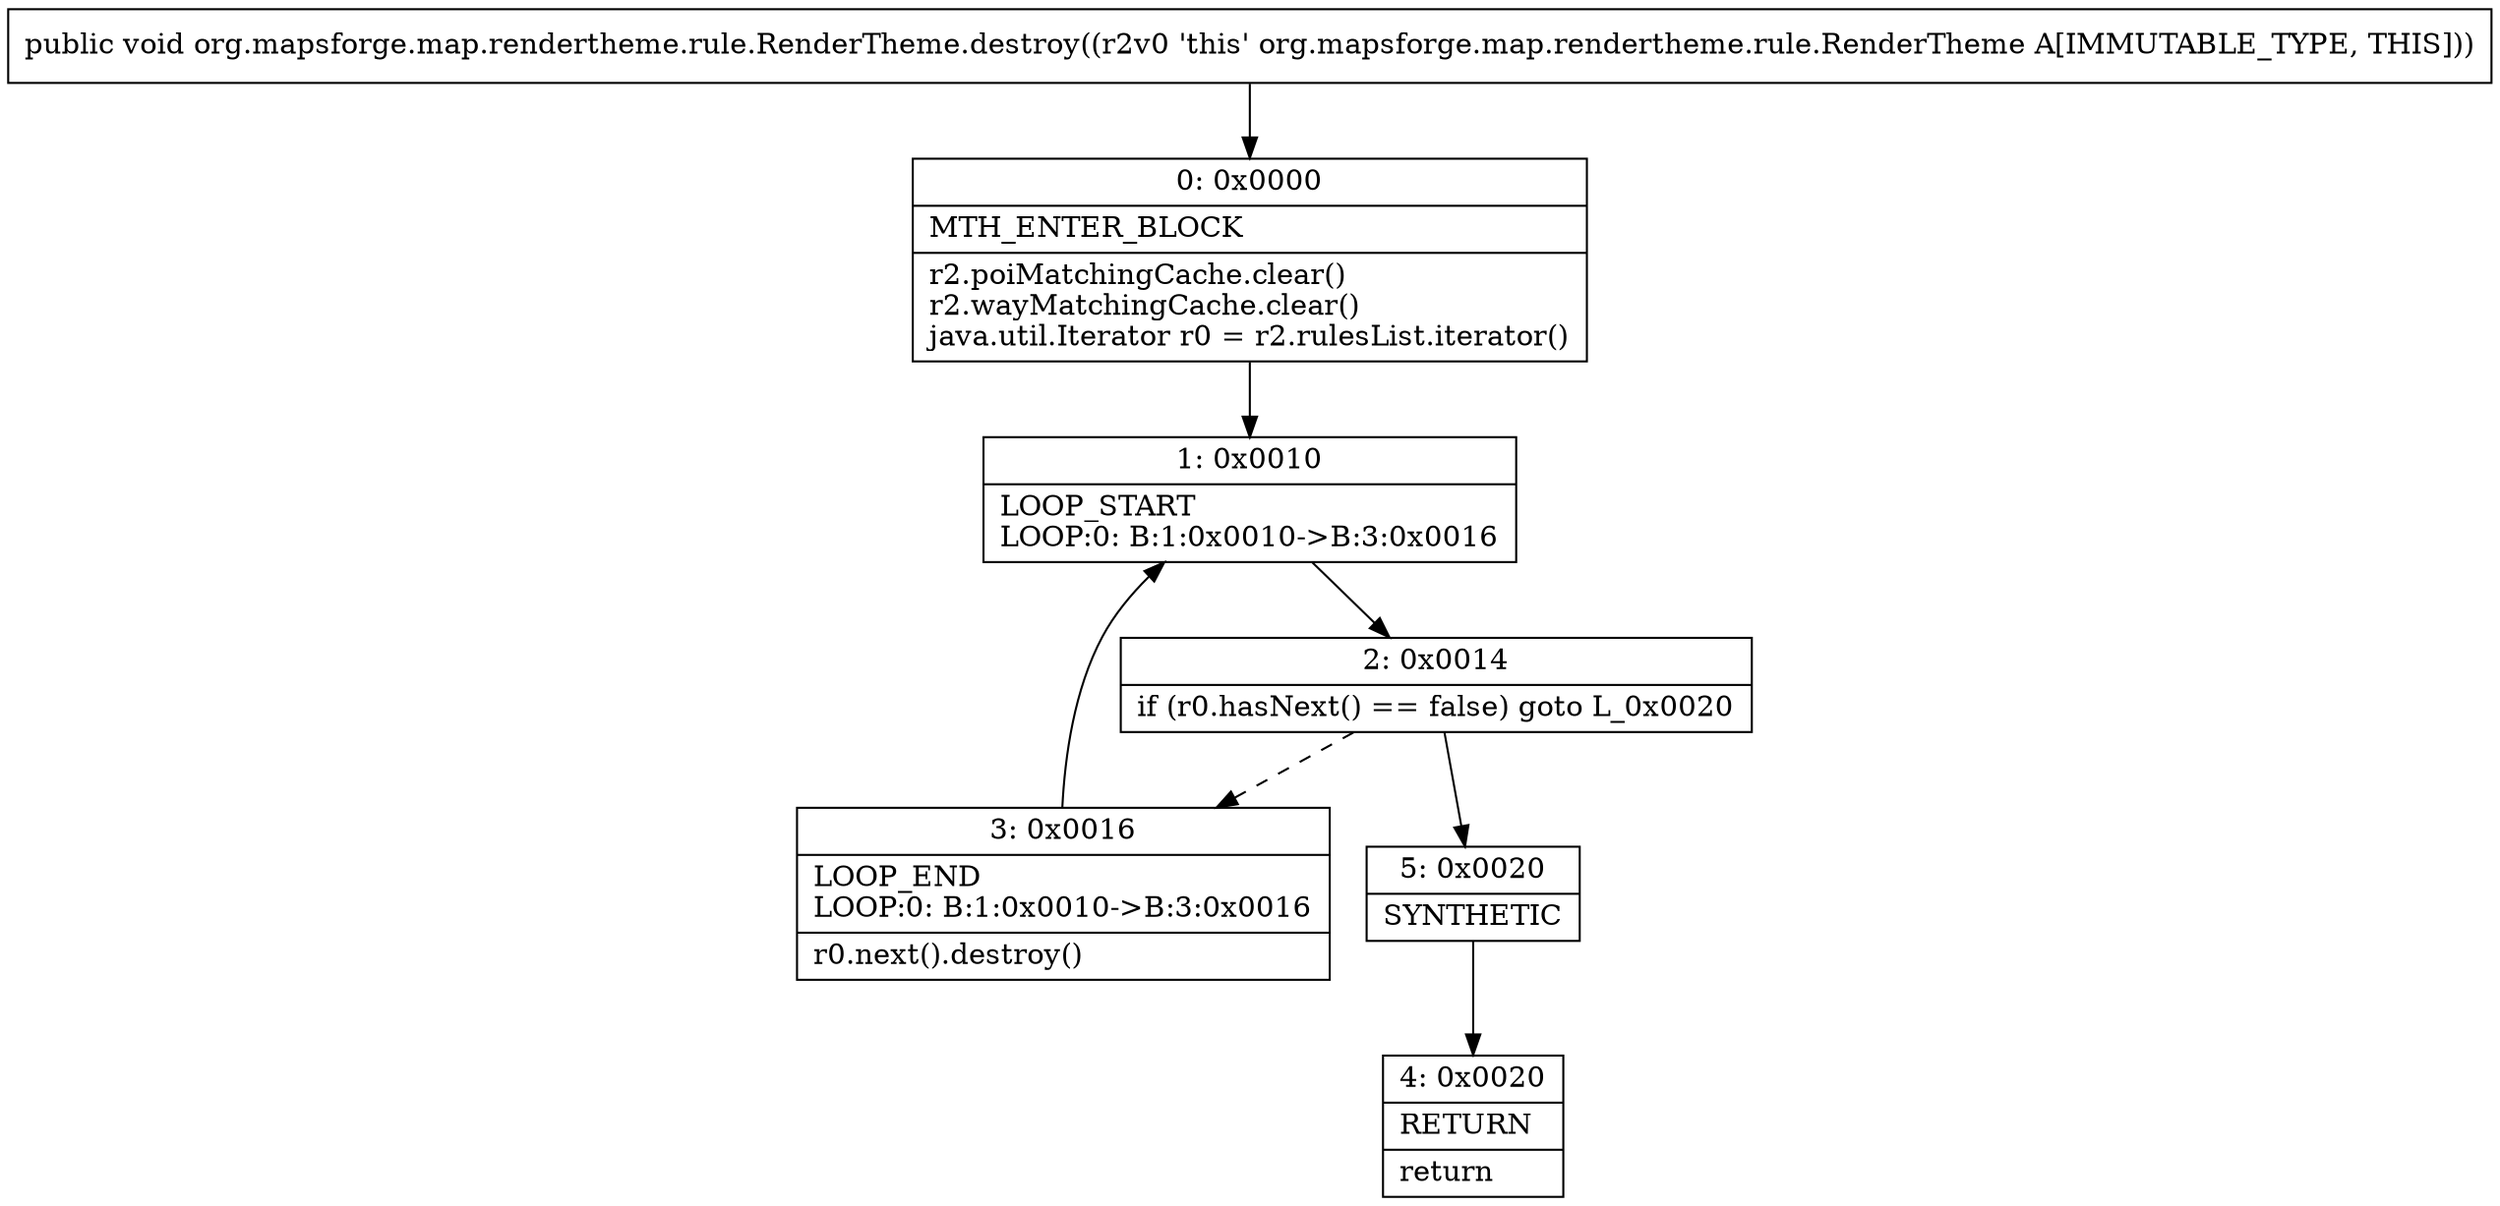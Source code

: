 digraph "CFG fororg.mapsforge.map.rendertheme.rule.RenderTheme.destroy()V" {
Node_0 [shape=record,label="{0\:\ 0x0000|MTH_ENTER_BLOCK\l|r2.poiMatchingCache.clear()\lr2.wayMatchingCache.clear()\ljava.util.Iterator r0 = r2.rulesList.iterator()\l}"];
Node_1 [shape=record,label="{1\:\ 0x0010|LOOP_START\lLOOP:0: B:1:0x0010\-\>B:3:0x0016\l}"];
Node_2 [shape=record,label="{2\:\ 0x0014|if (r0.hasNext() == false) goto L_0x0020\l}"];
Node_3 [shape=record,label="{3\:\ 0x0016|LOOP_END\lLOOP:0: B:1:0x0010\-\>B:3:0x0016\l|r0.next().destroy()\l}"];
Node_4 [shape=record,label="{4\:\ 0x0020|RETURN\l|return\l}"];
Node_5 [shape=record,label="{5\:\ 0x0020|SYNTHETIC\l}"];
MethodNode[shape=record,label="{public void org.mapsforge.map.rendertheme.rule.RenderTheme.destroy((r2v0 'this' org.mapsforge.map.rendertheme.rule.RenderTheme A[IMMUTABLE_TYPE, THIS])) }"];
MethodNode -> Node_0;
Node_0 -> Node_1;
Node_1 -> Node_2;
Node_2 -> Node_3[style=dashed];
Node_2 -> Node_5;
Node_3 -> Node_1;
Node_5 -> Node_4;
}

